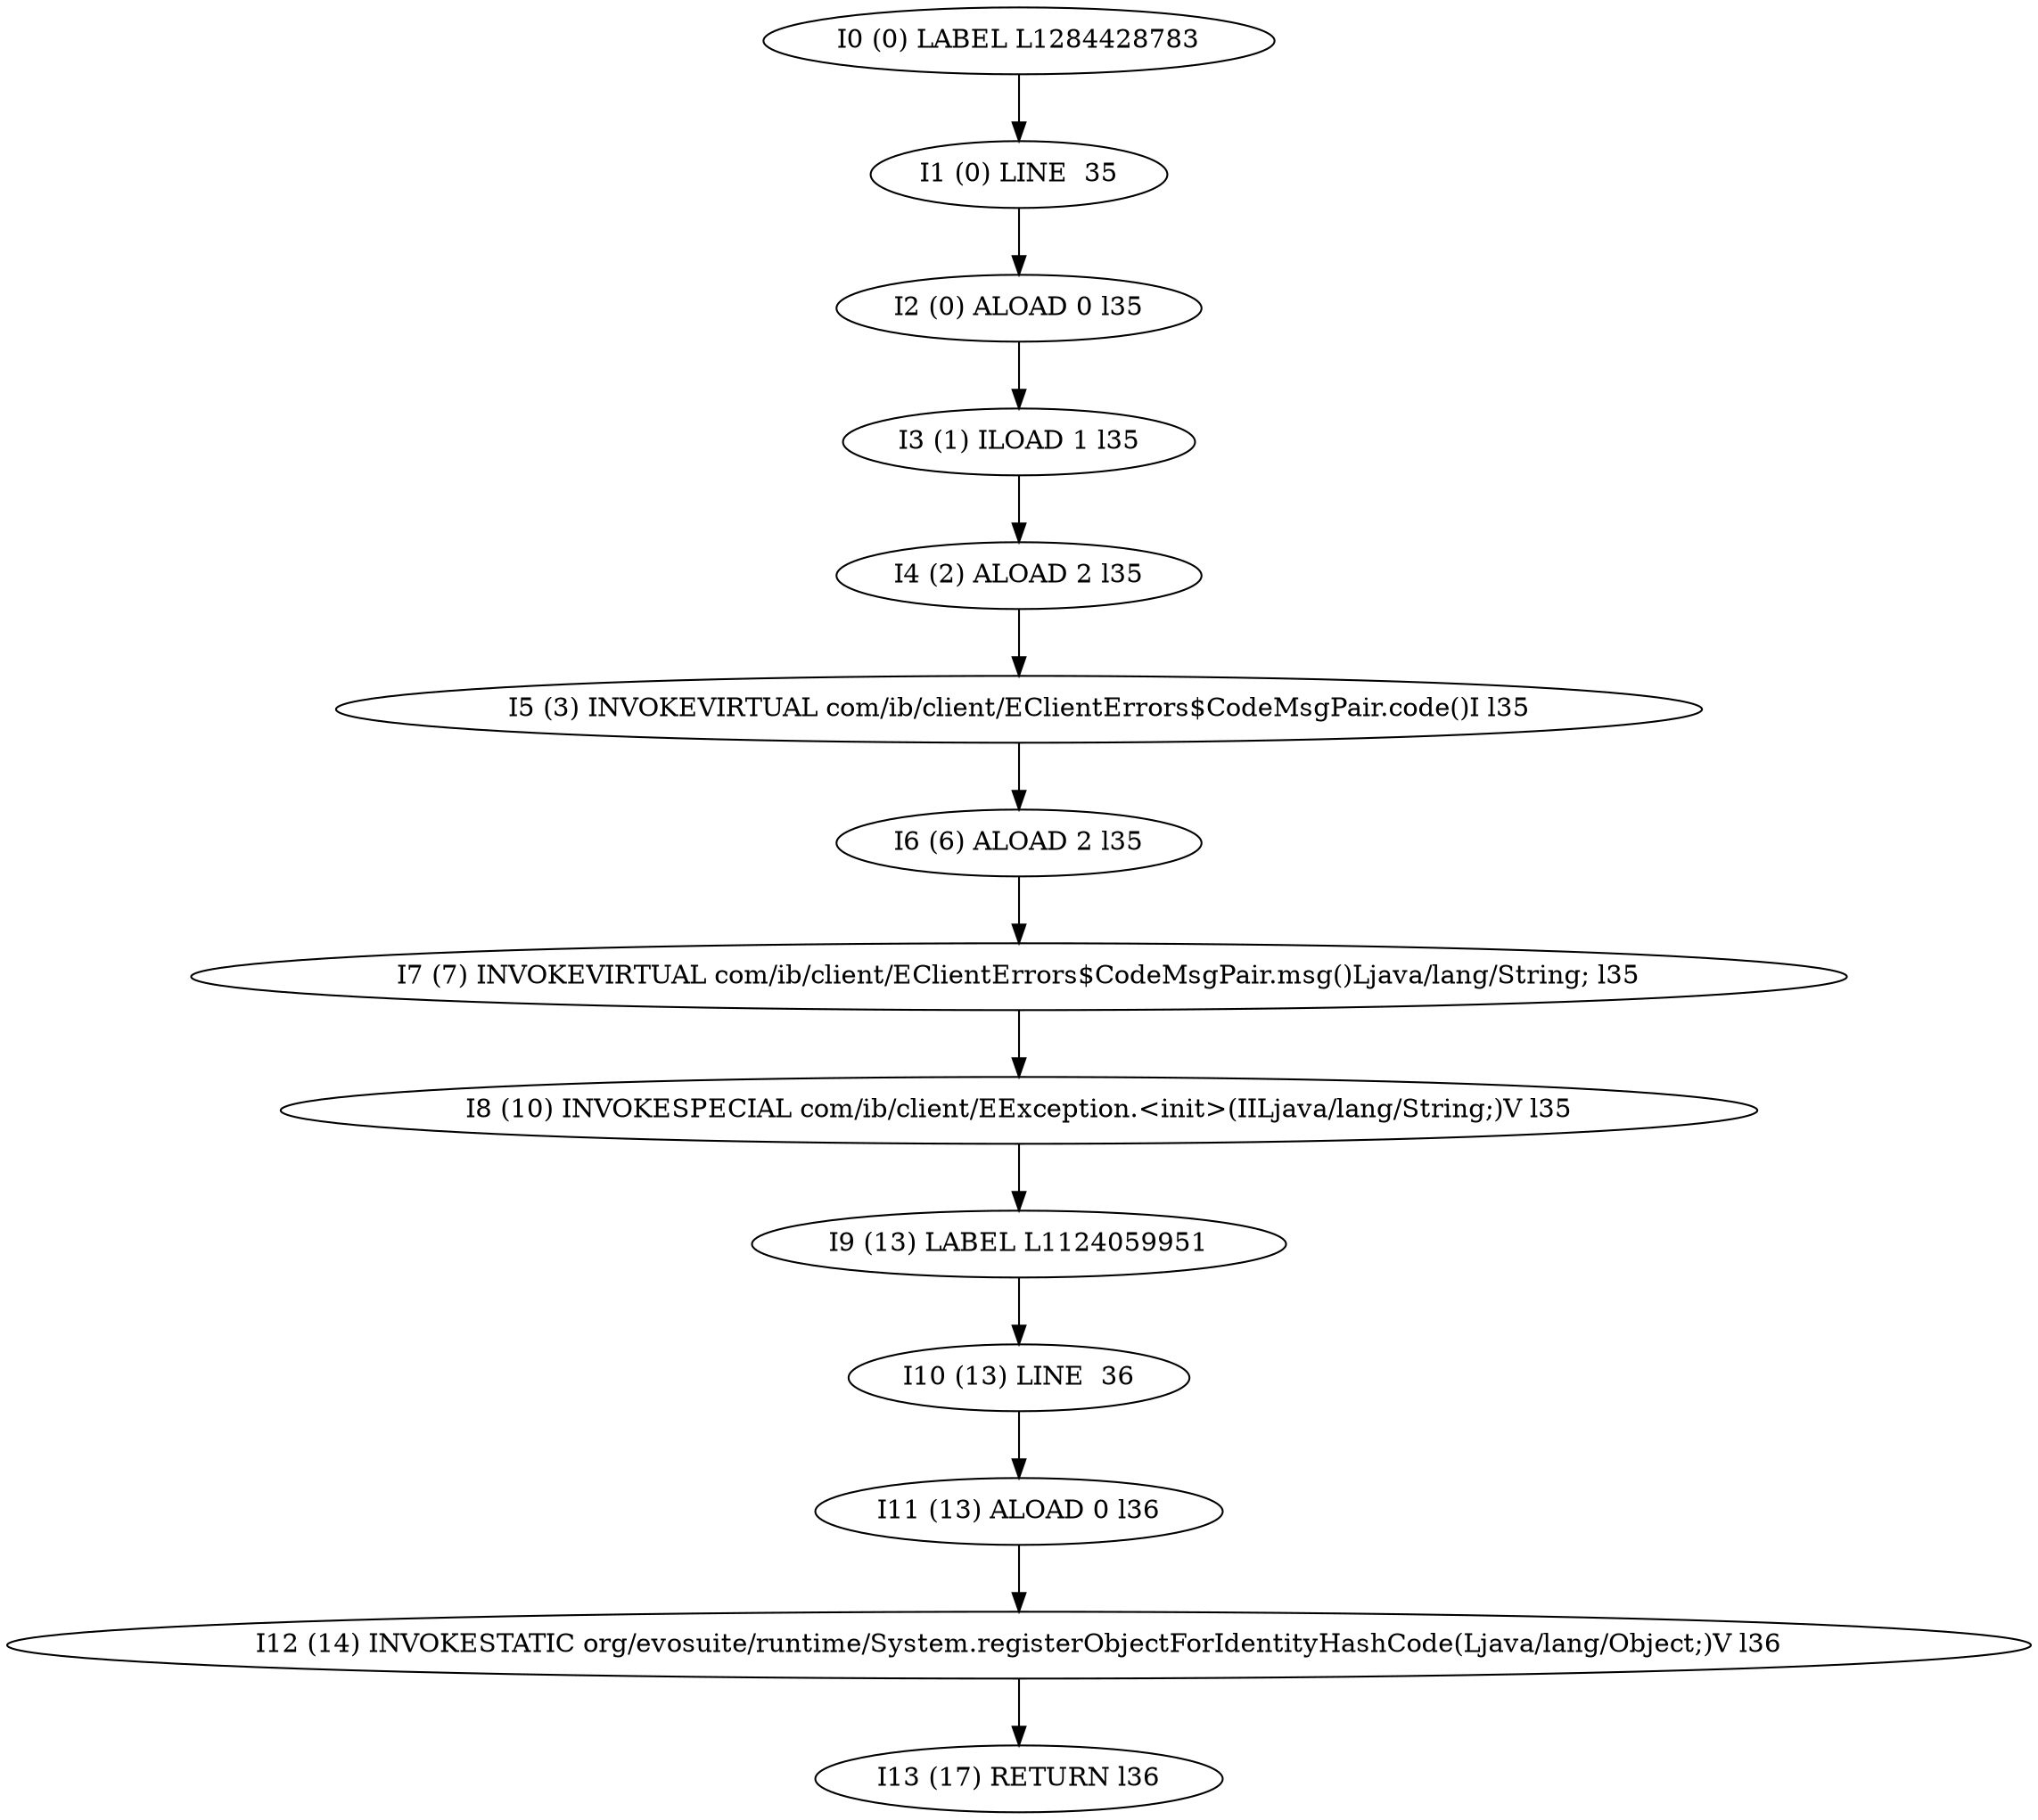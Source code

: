digraph G {
  1 [ label="I0 (0) LABEL L1284428783" ];
  2 [ label="I1 (0) LINE  35" ];
  3 [ label="I2 (0) ALOAD 0 l35" ];
  4 [ label="I3 (1) ILOAD 1 l35" ];
  5 [ label="I4 (2) ALOAD 2 l35" ];
  6 [ label="I5 (3) INVOKEVIRTUAL com/ib/client/EClientErrors$CodeMsgPair.code()I l35" ];
  7 [ label="I6 (6) ALOAD 2 l35" ];
  8 [ label="I7 (7) INVOKEVIRTUAL com/ib/client/EClientErrors$CodeMsgPair.msg()Ljava/lang/String; l35" ];
  9 [ label="I8 (10) INVOKESPECIAL com/ib/client/EException.<init>(IILjava/lang/String;)V l35" ];
  10 [ label="I9 (13) LABEL L1124059951" ];
  11 [ label="I10 (13) LINE  36" ];
  12 [ label="I11 (13) ALOAD 0 l36" ];
  13 [ label="I12 (14) INVOKESTATIC org/evosuite/runtime/System.registerObjectForIdentityHashCode(Ljava/lang/Object;)V l36" ];
  14 [ label="I13 (17) RETURN l36" ];
  1 -> 2 [ label="" ];
  2 -> 3 [ label="" ];
  3 -> 4 [ label="" ];
  4 -> 5 [ label="" ];
  5 -> 6 [ label="" ];
  6 -> 7 [ label="" ];
  7 -> 8 [ label="" ];
  8 -> 9 [ label="" ];
  9 -> 10 [ label="" ];
  10 -> 11 [ label="" ];
  11 -> 12 [ label="" ];
  12 -> 13 [ label="" ];
  13 -> 14 [ label="" ];
}
